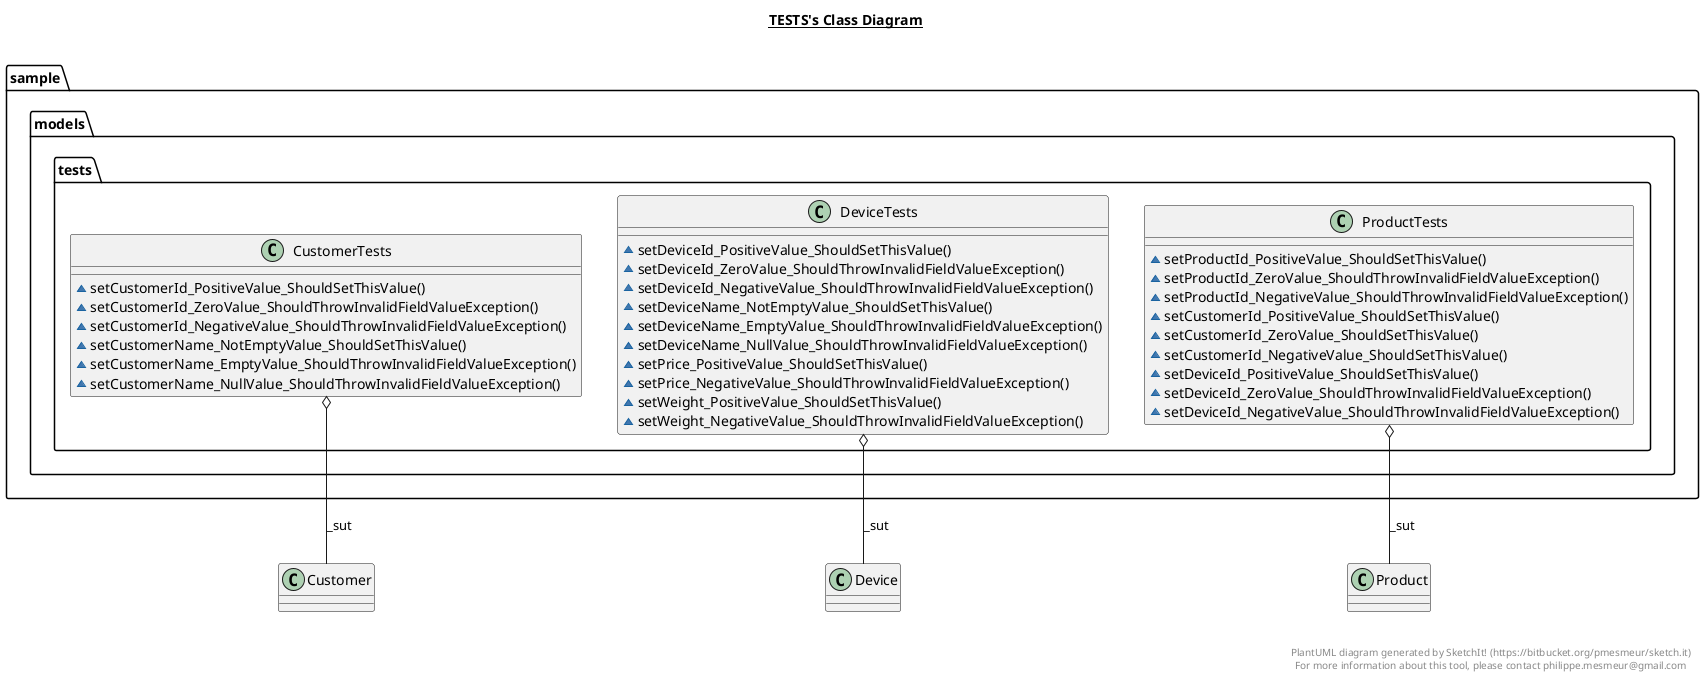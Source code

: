 @startuml

title __TESTS's Class Diagram__\n

  package sample {
    package sample.models {
      package sample.models.tests {
        class CustomerTests {
            ~ setCustomerId_PositiveValue_ShouldSetThisValue()
            ~ setCustomerId_ZeroValue_ShouldThrowInvalidFieldValueException()
            ~ setCustomerId_NegativeValue_ShouldThrowInvalidFieldValueException()
            ~ setCustomerName_NotEmptyValue_ShouldSetThisValue()
            ~ setCustomerName_EmptyValue_ShouldThrowInvalidFieldValueException()
            ~ setCustomerName_NullValue_ShouldThrowInvalidFieldValueException()
        }
      }
    }
  }
  

  package sample {
    package sample.models {
      package sample.models.tests {
        class DeviceTests {
            ~ setDeviceId_PositiveValue_ShouldSetThisValue()
            ~ setDeviceId_ZeroValue_ShouldThrowInvalidFieldValueException()
            ~ setDeviceId_NegativeValue_ShouldThrowInvalidFieldValueException()
            ~ setDeviceName_NotEmptyValue_ShouldSetThisValue()
            ~ setDeviceName_EmptyValue_ShouldThrowInvalidFieldValueException()
            ~ setDeviceName_NullValue_ShouldThrowInvalidFieldValueException()
            ~ setPrice_PositiveValue_ShouldSetThisValue()
            ~ setPrice_NegativeValue_ShouldThrowInvalidFieldValueException()
            ~ setWeight_PositiveValue_ShouldSetThisValue()
            ~ setWeight_NegativeValue_ShouldThrowInvalidFieldValueException()
        }
      }
    }
  }
  

  package sample {
    package sample.models {
      package sample.models.tests {
        class ProductTests {
            ~ setProductId_PositiveValue_ShouldSetThisValue()
            ~ setProductId_ZeroValue_ShouldThrowInvalidFieldValueException()
            ~ setProductId_NegativeValue_ShouldThrowInvalidFieldValueException()
            ~ setCustomerId_PositiveValue_ShouldSetThisValue()
            ~ setCustomerId_ZeroValue_ShouldSetThisValue()
            ~ setCustomerId_NegativeValue_ShouldSetThisValue()
            ~ setDeviceId_PositiveValue_ShouldSetThisValue()
            ~ setDeviceId_ZeroValue_ShouldThrowInvalidFieldValueException()
            ~ setDeviceId_NegativeValue_ShouldThrowInvalidFieldValueException()
        }
      }
    }
  }
  

  CustomerTests o-- Customer : _sut
  DeviceTests o-- Device : _sut
  ProductTests o-- Product : _sut


right footer


PlantUML diagram generated by SketchIt! (https://bitbucket.org/pmesmeur/sketch.it)
For more information about this tool, please contact philippe.mesmeur@gmail.com
endfooter

@enduml
